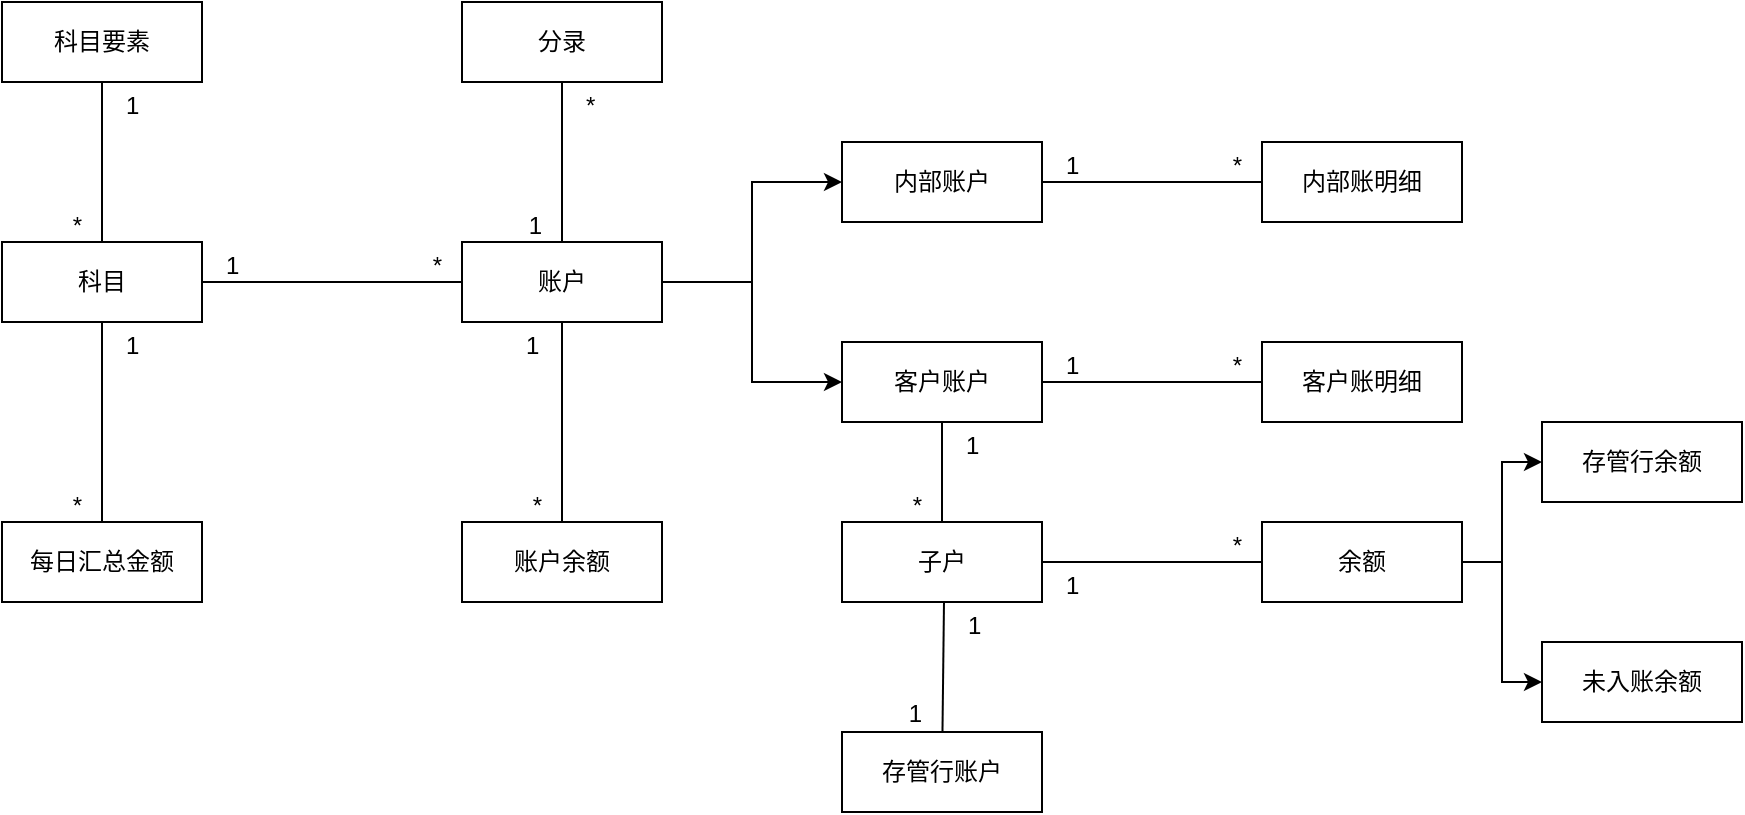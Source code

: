 <mxfile version="14.7.6" type="github">
  <diagram id="C5RBs43oDa-KdzZeNtuy" name="Page-1">
    <mxGraphModel dx="1298" dy="866" grid="1" gridSize="10" guides="1" tooltips="1" connect="1" arrows="1" fold="1" page="1" pageScale="1" pageWidth="827" pageHeight="1169" math="0" shadow="0">
      <root>
        <mxCell id="WIyWlLk6GJQsqaUBKTNV-0" />
        <mxCell id="WIyWlLk6GJQsqaUBKTNV-1" parent="WIyWlLk6GJQsqaUBKTNV-0" />
        <mxCell id="CWLPq41qAK1vj7aHCXtB-68" style="edgeStyle=orthogonalEdgeStyle;rounded=0;orthogonalLoop=1;jettySize=auto;html=1;entryX=0;entryY=0.5;entryDx=0;entryDy=0;" edge="1" parent="WIyWlLk6GJQsqaUBKTNV-1" source="CWLPq41qAK1vj7aHCXtB-1" target="CWLPq41qAK1vj7aHCXtB-67">
          <mxGeometry relative="1" as="geometry" />
        </mxCell>
        <mxCell id="CWLPq41qAK1vj7aHCXtB-69" style="edgeStyle=orthogonalEdgeStyle;rounded=0;orthogonalLoop=1;jettySize=auto;html=1;entryX=0;entryY=0.5;entryDx=0;entryDy=0;" edge="1" parent="WIyWlLk6GJQsqaUBKTNV-1" source="CWLPq41qAK1vj7aHCXtB-1" target="CWLPq41qAK1vj7aHCXtB-66">
          <mxGeometry relative="1" as="geometry" />
        </mxCell>
        <mxCell id="CWLPq41qAK1vj7aHCXtB-1" value="账户" style="whiteSpace=wrap;html=1;align=center;" vertex="1" parent="WIyWlLk6GJQsqaUBKTNV-1">
          <mxGeometry x="350" y="340" width="100" height="40" as="geometry" />
        </mxCell>
        <mxCell id="CWLPq41qAK1vj7aHCXtB-5" value="科目" style="whiteSpace=wrap;html=1;align=center;" vertex="1" parent="WIyWlLk6GJQsqaUBKTNV-1">
          <mxGeometry x="120" y="340" width="100" height="40" as="geometry" />
        </mxCell>
        <mxCell id="CWLPq41qAK1vj7aHCXtB-11" value="科目要素" style="whiteSpace=wrap;html=1;align=center;" vertex="1" parent="WIyWlLk6GJQsqaUBKTNV-1">
          <mxGeometry x="120" y="220" width="100" height="40" as="geometry" />
        </mxCell>
        <mxCell id="CWLPq41qAK1vj7aHCXtB-30" value="" style="endArrow=none;html=1;rounded=0;exitX=1;exitY=0.5;exitDx=0;exitDy=0;entryX=0;entryY=0.5;entryDx=0;entryDy=0;" edge="1" parent="WIyWlLk6GJQsqaUBKTNV-1" source="CWLPq41qAK1vj7aHCXtB-5" target="CWLPq41qAK1vj7aHCXtB-1">
          <mxGeometry relative="1" as="geometry">
            <mxPoint x="320" y="630" as="sourcePoint" />
            <mxPoint x="300" y="430" as="targetPoint" />
          </mxGeometry>
        </mxCell>
        <mxCell id="CWLPq41qAK1vj7aHCXtB-31" value="1" style="resizable=0;html=1;align=left;verticalAlign=bottom;" connectable="0" vertex="1" parent="CWLPq41qAK1vj7aHCXtB-30">
          <mxGeometry x="-1" relative="1" as="geometry">
            <mxPoint x="10" as="offset" />
          </mxGeometry>
        </mxCell>
        <mxCell id="CWLPq41qAK1vj7aHCXtB-32" value="*" style="resizable=0;html=1;align=right;verticalAlign=bottom;" connectable="0" vertex="1" parent="CWLPq41qAK1vj7aHCXtB-30">
          <mxGeometry x="1" relative="1" as="geometry">
            <mxPoint x="-10" as="offset" />
          </mxGeometry>
        </mxCell>
        <mxCell id="CWLPq41qAK1vj7aHCXtB-33" value="" style="endArrow=none;html=1;rounded=0;" edge="1" parent="WIyWlLk6GJQsqaUBKTNV-1" source="CWLPq41qAK1vj7aHCXtB-1" target="CWLPq41qAK1vj7aHCXtB-39">
          <mxGeometry relative="1" as="geometry">
            <mxPoint x="440" y="390" as="sourcePoint" />
            <mxPoint x="490" y="740" as="targetPoint" />
          </mxGeometry>
        </mxCell>
        <mxCell id="CWLPq41qAK1vj7aHCXtB-34" value="1" style="resizable=0;html=1;align=left;verticalAlign=bottom;" connectable="0" vertex="1" parent="CWLPq41qAK1vj7aHCXtB-33">
          <mxGeometry x="-1" relative="1" as="geometry">
            <mxPoint x="-20" y="20" as="offset" />
          </mxGeometry>
        </mxCell>
        <mxCell id="CWLPq41qAK1vj7aHCXtB-35" value="*" style="resizable=0;html=1;align=right;verticalAlign=bottom;" connectable="0" vertex="1" parent="CWLPq41qAK1vj7aHCXtB-33">
          <mxGeometry x="1" relative="1" as="geometry">
            <mxPoint x="-10" as="offset" />
          </mxGeometry>
        </mxCell>
        <mxCell id="CWLPq41qAK1vj7aHCXtB-39" value="账户余额" style="whiteSpace=wrap;html=1;align=center;" vertex="1" parent="WIyWlLk6GJQsqaUBKTNV-1">
          <mxGeometry x="350" y="480" width="100" height="40" as="geometry" />
        </mxCell>
        <mxCell id="CWLPq41qAK1vj7aHCXtB-45" value="" style="endArrow=none;html=1;rounded=0;exitX=0.5;exitY=1;exitDx=0;exitDy=0;" edge="1" parent="WIyWlLk6GJQsqaUBKTNV-1" source="CWLPq41qAK1vj7aHCXtB-11" target="CWLPq41qAK1vj7aHCXtB-5">
          <mxGeometry relative="1" as="geometry">
            <mxPoint x="-90" y="480" as="sourcePoint" />
            <mxPoint x="40" y="480" as="targetPoint" />
          </mxGeometry>
        </mxCell>
        <mxCell id="CWLPq41qAK1vj7aHCXtB-46" value="1" style="resizable=0;html=1;align=left;verticalAlign=bottom;" connectable="0" vertex="1" parent="CWLPq41qAK1vj7aHCXtB-45">
          <mxGeometry x="-1" relative="1" as="geometry">
            <mxPoint x="10" y="20" as="offset" />
          </mxGeometry>
        </mxCell>
        <mxCell id="CWLPq41qAK1vj7aHCXtB-47" value="*" style="resizable=0;html=1;align=right;verticalAlign=bottom;" connectable="0" vertex="1" parent="CWLPq41qAK1vj7aHCXtB-45">
          <mxGeometry x="1" relative="1" as="geometry">
            <mxPoint x="-10" as="offset" />
          </mxGeometry>
        </mxCell>
        <mxCell id="CWLPq41qAK1vj7aHCXtB-49" value="内部账明细" style="whiteSpace=wrap;html=1;align=center;" vertex="1" parent="WIyWlLk6GJQsqaUBKTNV-1">
          <mxGeometry x="750" y="290" width="100" height="40" as="geometry" />
        </mxCell>
        <mxCell id="CWLPq41qAK1vj7aHCXtB-50" value="" style="endArrow=none;html=1;rounded=0;" edge="1" parent="WIyWlLk6GJQsqaUBKTNV-1" source="CWLPq41qAK1vj7aHCXtB-67" target="CWLPq41qAK1vj7aHCXtB-49">
          <mxGeometry relative="1" as="geometry">
            <mxPoint x="520" y="420" as="sourcePoint" />
            <mxPoint x="550" y="450" as="targetPoint" />
          </mxGeometry>
        </mxCell>
        <mxCell id="CWLPq41qAK1vj7aHCXtB-51" value="1" style="resizable=0;html=1;align=left;verticalAlign=bottom;" connectable="0" vertex="1" parent="CWLPq41qAK1vj7aHCXtB-50">
          <mxGeometry x="-1" relative="1" as="geometry">
            <mxPoint x="10" as="offset" />
          </mxGeometry>
        </mxCell>
        <mxCell id="CWLPq41qAK1vj7aHCXtB-52" value="*" style="resizable=0;html=1;align=right;verticalAlign=bottom;" connectable="0" vertex="1" parent="CWLPq41qAK1vj7aHCXtB-50">
          <mxGeometry x="1" relative="1" as="geometry">
            <mxPoint x="-10" as="offset" />
          </mxGeometry>
        </mxCell>
        <mxCell id="CWLPq41qAK1vj7aHCXtB-53" value="分录" style="whiteSpace=wrap;html=1;align=center;" vertex="1" parent="WIyWlLk6GJQsqaUBKTNV-1">
          <mxGeometry x="350" y="220" width="100" height="40" as="geometry" />
        </mxCell>
        <mxCell id="CWLPq41qAK1vj7aHCXtB-54" value="" style="endArrow=none;html=1;rounded=0;" edge="1" parent="WIyWlLk6GJQsqaUBKTNV-1" source="CWLPq41qAK1vj7aHCXtB-53" target="CWLPq41qAK1vj7aHCXtB-1">
          <mxGeometry relative="1" as="geometry">
            <mxPoint x="180" y="270" as="sourcePoint" />
            <mxPoint x="180" y="350" as="targetPoint" />
          </mxGeometry>
        </mxCell>
        <mxCell id="CWLPq41qAK1vj7aHCXtB-55" value="*" style="resizable=0;html=1;align=left;verticalAlign=bottom;" connectable="0" vertex="1" parent="CWLPq41qAK1vj7aHCXtB-54">
          <mxGeometry x="-1" relative="1" as="geometry">
            <mxPoint x="10" y="20" as="offset" />
          </mxGeometry>
        </mxCell>
        <mxCell id="CWLPq41qAK1vj7aHCXtB-56" value="1" style="resizable=0;html=1;align=right;verticalAlign=bottom;" connectable="0" vertex="1" parent="CWLPq41qAK1vj7aHCXtB-54">
          <mxGeometry x="1" relative="1" as="geometry">
            <mxPoint x="-10" as="offset" />
          </mxGeometry>
        </mxCell>
        <mxCell id="CWLPq41qAK1vj7aHCXtB-57" value="每日汇总金额" style="whiteSpace=wrap;html=1;align=center;" vertex="1" parent="WIyWlLk6GJQsqaUBKTNV-1">
          <mxGeometry x="120" y="480" width="100" height="40" as="geometry" />
        </mxCell>
        <mxCell id="CWLPq41qAK1vj7aHCXtB-58" value="" style="endArrow=none;html=1;rounded=0;exitX=0.5;exitY=1;exitDx=0;exitDy=0;" edge="1" parent="WIyWlLk6GJQsqaUBKTNV-1" source="CWLPq41qAK1vj7aHCXtB-5" target="CWLPq41qAK1vj7aHCXtB-57">
          <mxGeometry relative="1" as="geometry">
            <mxPoint x="100" y="410" as="sourcePoint" />
            <mxPoint x="180" y="350" as="targetPoint" />
          </mxGeometry>
        </mxCell>
        <mxCell id="CWLPq41qAK1vj7aHCXtB-59" value="1" style="resizable=0;html=1;align=left;verticalAlign=bottom;" connectable="0" vertex="1" parent="CWLPq41qAK1vj7aHCXtB-58">
          <mxGeometry x="-1" relative="1" as="geometry">
            <mxPoint x="10" y="20" as="offset" />
          </mxGeometry>
        </mxCell>
        <mxCell id="CWLPq41qAK1vj7aHCXtB-60" value="*" style="resizable=0;html=1;align=right;verticalAlign=bottom;" connectable="0" vertex="1" parent="CWLPq41qAK1vj7aHCXtB-58">
          <mxGeometry x="1" relative="1" as="geometry">
            <mxPoint x="-10" as="offset" />
          </mxGeometry>
        </mxCell>
        <mxCell id="CWLPq41qAK1vj7aHCXtB-61" value="子户" style="whiteSpace=wrap;html=1;align=center;" vertex="1" parent="WIyWlLk6GJQsqaUBKTNV-1">
          <mxGeometry x="540" y="480" width="100" height="40" as="geometry" />
        </mxCell>
        <mxCell id="CWLPq41qAK1vj7aHCXtB-62" value="" style="endArrow=none;html=1;rounded=0;" edge="1" parent="WIyWlLk6GJQsqaUBKTNV-1" source="CWLPq41qAK1vj7aHCXtB-66" target="CWLPq41qAK1vj7aHCXtB-61">
          <mxGeometry relative="1" as="geometry">
            <mxPoint x="620" y="490" as="sourcePoint" />
            <mxPoint x="578.333" y="270" as="targetPoint" />
          </mxGeometry>
        </mxCell>
        <mxCell id="CWLPq41qAK1vj7aHCXtB-63" value="1" style="resizable=0;html=1;align=left;verticalAlign=bottom;" connectable="0" vertex="1" parent="CWLPq41qAK1vj7aHCXtB-62">
          <mxGeometry x="-1" relative="1" as="geometry">
            <mxPoint x="10" y="20" as="offset" />
          </mxGeometry>
        </mxCell>
        <mxCell id="CWLPq41qAK1vj7aHCXtB-64" value="*" style="resizable=0;html=1;align=right;verticalAlign=bottom;" connectable="0" vertex="1" parent="CWLPq41qAK1vj7aHCXtB-62">
          <mxGeometry x="1" relative="1" as="geometry">
            <mxPoint x="-10" as="offset" />
          </mxGeometry>
        </mxCell>
        <mxCell id="CWLPq41qAK1vj7aHCXtB-66" value="客户账户" style="whiteSpace=wrap;html=1;align=center;" vertex="1" parent="WIyWlLk6GJQsqaUBKTNV-1">
          <mxGeometry x="540" y="390" width="100" height="40" as="geometry" />
        </mxCell>
        <mxCell id="CWLPq41qAK1vj7aHCXtB-67" value="内部账户" style="whiteSpace=wrap;html=1;align=center;" vertex="1" parent="WIyWlLk6GJQsqaUBKTNV-1">
          <mxGeometry x="540" y="290" width="100" height="40" as="geometry" />
        </mxCell>
        <mxCell id="CWLPq41qAK1vj7aHCXtB-71" value="存管行账户" style="whiteSpace=wrap;html=1;align=center;" vertex="1" parent="WIyWlLk6GJQsqaUBKTNV-1">
          <mxGeometry x="540" y="585" width="100" height="40" as="geometry" />
        </mxCell>
        <mxCell id="CWLPq41qAK1vj7aHCXtB-72" value="" style="endArrow=none;html=1;rounded=0;" edge="1" parent="WIyWlLk6GJQsqaUBKTNV-1" target="CWLPq41qAK1vj7aHCXtB-71">
          <mxGeometry relative="1" as="geometry">
            <mxPoint x="591" y="520" as="sourcePoint" />
            <mxPoint x="600" y="490" as="targetPoint" />
          </mxGeometry>
        </mxCell>
        <mxCell id="CWLPq41qAK1vj7aHCXtB-73" value="1" style="resizable=0;html=1;align=left;verticalAlign=bottom;" connectable="0" vertex="1" parent="CWLPq41qAK1vj7aHCXtB-72">
          <mxGeometry x="-1" relative="1" as="geometry">
            <mxPoint x="10" y="20" as="offset" />
          </mxGeometry>
        </mxCell>
        <mxCell id="CWLPq41qAK1vj7aHCXtB-74" value="1" style="resizable=0;html=1;align=right;verticalAlign=bottom;" connectable="0" vertex="1" parent="CWLPq41qAK1vj7aHCXtB-72">
          <mxGeometry x="1" relative="1" as="geometry">
            <mxPoint x="-10" as="offset" />
          </mxGeometry>
        </mxCell>
        <mxCell id="CWLPq41qAK1vj7aHCXtB-81" style="edgeStyle=orthogonalEdgeStyle;rounded=0;orthogonalLoop=1;jettySize=auto;html=1;entryX=0;entryY=0.5;entryDx=0;entryDy=0;" edge="1" parent="WIyWlLk6GJQsqaUBKTNV-1" source="CWLPq41qAK1vj7aHCXtB-75" target="CWLPq41qAK1vj7aHCXtB-79">
          <mxGeometry relative="1" as="geometry" />
        </mxCell>
        <mxCell id="CWLPq41qAK1vj7aHCXtB-82" style="edgeStyle=orthogonalEdgeStyle;rounded=0;orthogonalLoop=1;jettySize=auto;html=1;entryX=0;entryY=0.5;entryDx=0;entryDy=0;" edge="1" parent="WIyWlLk6GJQsqaUBKTNV-1" source="CWLPq41qAK1vj7aHCXtB-75" target="CWLPq41qAK1vj7aHCXtB-80">
          <mxGeometry relative="1" as="geometry" />
        </mxCell>
        <mxCell id="CWLPq41qAK1vj7aHCXtB-75" value="余额" style="whiteSpace=wrap;html=1;align=center;" vertex="1" parent="WIyWlLk6GJQsqaUBKTNV-1">
          <mxGeometry x="750" y="480" width="100" height="40" as="geometry" />
        </mxCell>
        <mxCell id="CWLPq41qAK1vj7aHCXtB-76" value="" style="endArrow=none;html=1;rounded=0;" edge="1" parent="WIyWlLk6GJQsqaUBKTNV-1" source="CWLPq41qAK1vj7aHCXtB-61" target="CWLPq41qAK1vj7aHCXtB-75">
          <mxGeometry relative="1" as="geometry">
            <mxPoint x="600" y="440" as="sourcePoint" />
            <mxPoint x="600" y="490" as="targetPoint" />
          </mxGeometry>
        </mxCell>
        <mxCell id="CWLPq41qAK1vj7aHCXtB-77" value="1" style="resizable=0;html=1;align=left;verticalAlign=bottom;" connectable="0" vertex="1" parent="CWLPq41qAK1vj7aHCXtB-76">
          <mxGeometry x="-1" relative="1" as="geometry">
            <mxPoint x="10" y="20" as="offset" />
          </mxGeometry>
        </mxCell>
        <mxCell id="CWLPq41qAK1vj7aHCXtB-78" value="*" style="resizable=0;html=1;align=right;verticalAlign=bottom;" connectable="0" vertex="1" parent="CWLPq41qAK1vj7aHCXtB-76">
          <mxGeometry x="1" relative="1" as="geometry">
            <mxPoint x="-10" as="offset" />
          </mxGeometry>
        </mxCell>
        <mxCell id="CWLPq41qAK1vj7aHCXtB-79" value="存管行余额" style="whiteSpace=wrap;html=1;align=center;" vertex="1" parent="WIyWlLk6GJQsqaUBKTNV-1">
          <mxGeometry x="890" y="430" width="100" height="40" as="geometry" />
        </mxCell>
        <mxCell id="CWLPq41qAK1vj7aHCXtB-80" value="未入账余额" style="whiteSpace=wrap;html=1;align=center;" vertex="1" parent="WIyWlLk6GJQsqaUBKTNV-1">
          <mxGeometry x="890" y="540" width="100" height="40" as="geometry" />
        </mxCell>
        <mxCell id="CWLPq41qAK1vj7aHCXtB-83" value="客户账明细" style="whiteSpace=wrap;html=1;align=center;" vertex="1" parent="WIyWlLk6GJQsqaUBKTNV-1">
          <mxGeometry x="750" y="390" width="100" height="40" as="geometry" />
        </mxCell>
        <mxCell id="CWLPq41qAK1vj7aHCXtB-84" value="" style="endArrow=none;html=1;rounded=0;" edge="1" parent="WIyWlLk6GJQsqaUBKTNV-1" source="CWLPq41qAK1vj7aHCXtB-66" target="CWLPq41qAK1vj7aHCXtB-83">
          <mxGeometry relative="1" as="geometry">
            <mxPoint x="640" y="409.5" as="sourcePoint" />
            <mxPoint x="760" y="409.5" as="targetPoint" />
          </mxGeometry>
        </mxCell>
        <mxCell id="CWLPq41qAK1vj7aHCXtB-85" value="1" style="resizable=0;html=1;align=left;verticalAlign=bottom;" connectable="0" vertex="1" parent="CWLPq41qAK1vj7aHCXtB-84">
          <mxGeometry x="-1" relative="1" as="geometry">
            <mxPoint x="10" as="offset" />
          </mxGeometry>
        </mxCell>
        <mxCell id="CWLPq41qAK1vj7aHCXtB-86" value="*" style="resizable=0;html=1;align=right;verticalAlign=bottom;" connectable="0" vertex="1" parent="CWLPq41qAK1vj7aHCXtB-84">
          <mxGeometry x="1" relative="1" as="geometry">
            <mxPoint x="-10" as="offset" />
          </mxGeometry>
        </mxCell>
      </root>
    </mxGraphModel>
  </diagram>
</mxfile>
